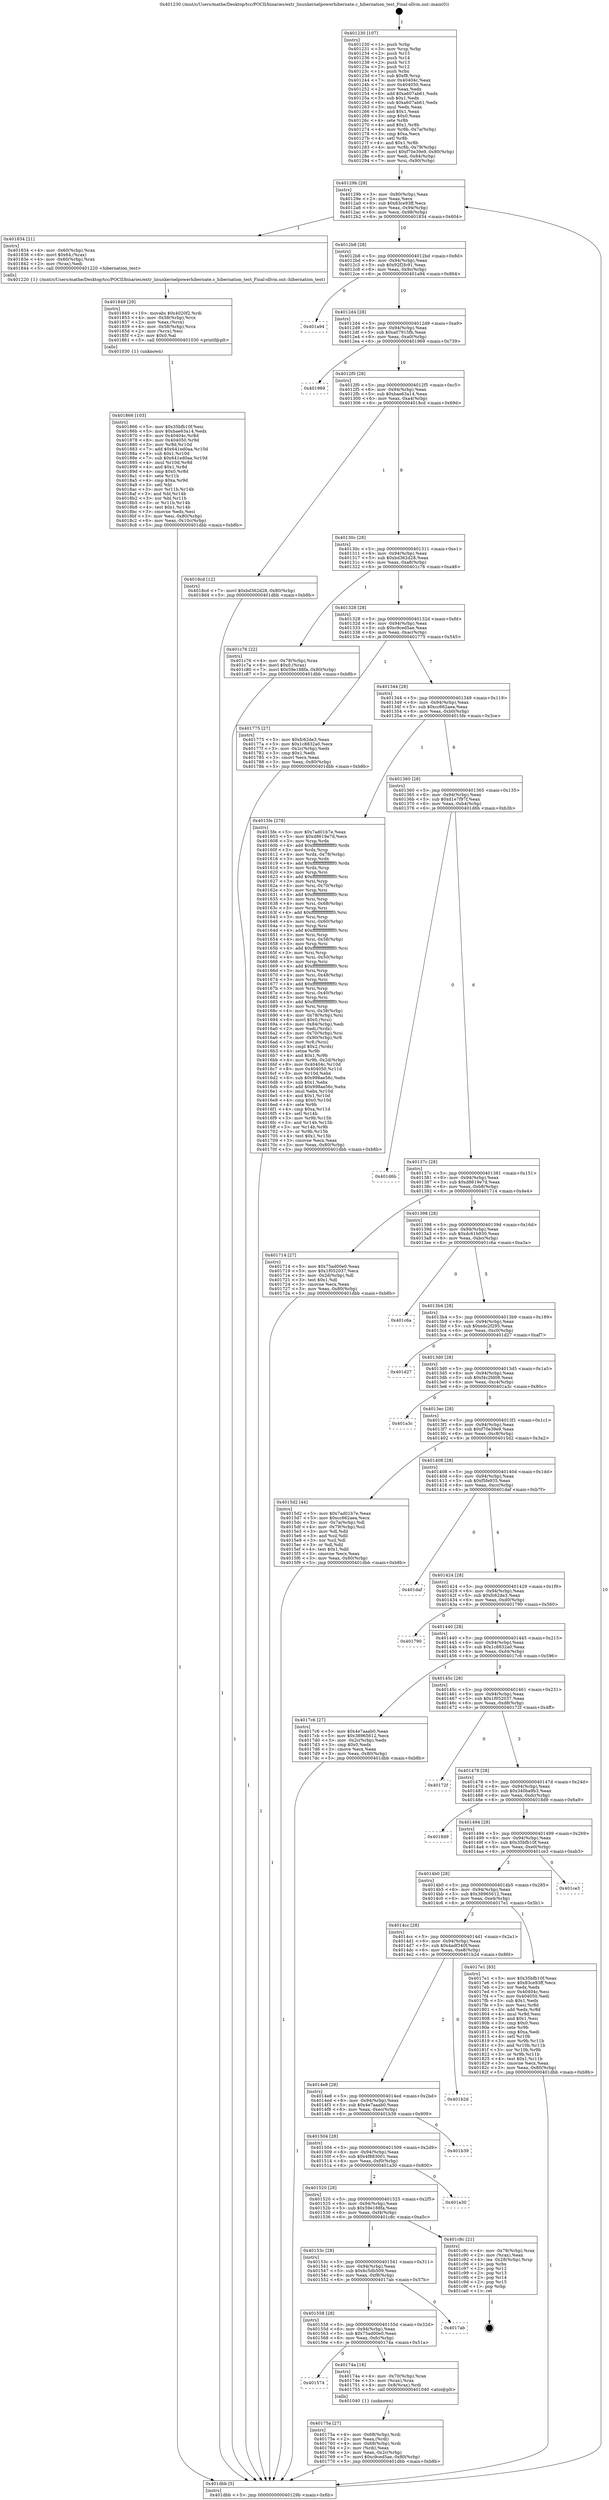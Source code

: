 digraph "0x401230" {
  label = "0x401230 (/mnt/c/Users/mathe/Desktop/tcc/POCII/binaries/extr_linuxkernelpowerhibernate.c_hibernation_test_Final-ollvm.out::main(0))"
  labelloc = "t"
  node[shape=record]

  Entry [label="",width=0.3,height=0.3,shape=circle,fillcolor=black,style=filled]
  "0x40129b" [label="{
     0x40129b [29]\l
     | [instrs]\l
     &nbsp;&nbsp;0x40129b \<+3\>: mov -0x80(%rbp),%eax\l
     &nbsp;&nbsp;0x40129e \<+2\>: mov %eax,%ecx\l
     &nbsp;&nbsp;0x4012a0 \<+6\>: sub $0x83ce93ff,%ecx\l
     &nbsp;&nbsp;0x4012a6 \<+6\>: mov %eax,-0x94(%rbp)\l
     &nbsp;&nbsp;0x4012ac \<+6\>: mov %ecx,-0x98(%rbp)\l
     &nbsp;&nbsp;0x4012b2 \<+6\>: je 0000000000401834 \<main+0x604\>\l
  }"]
  "0x401834" [label="{
     0x401834 [21]\l
     | [instrs]\l
     &nbsp;&nbsp;0x401834 \<+4\>: mov -0x60(%rbp),%rax\l
     &nbsp;&nbsp;0x401838 \<+6\>: movl $0x64,(%rax)\l
     &nbsp;&nbsp;0x40183e \<+4\>: mov -0x60(%rbp),%rax\l
     &nbsp;&nbsp;0x401842 \<+2\>: mov (%rax),%edi\l
     &nbsp;&nbsp;0x401844 \<+5\>: call 0000000000401220 \<hibernation_test\>\l
     | [calls]\l
     &nbsp;&nbsp;0x401220 \{1\} (/mnt/c/Users/mathe/Desktop/tcc/POCII/binaries/extr_linuxkernelpowerhibernate.c_hibernation_test_Final-ollvm.out::hibernation_test)\l
  }"]
  "0x4012b8" [label="{
     0x4012b8 [28]\l
     | [instrs]\l
     &nbsp;&nbsp;0x4012b8 \<+5\>: jmp 00000000004012bd \<main+0x8d\>\l
     &nbsp;&nbsp;0x4012bd \<+6\>: mov -0x94(%rbp),%eax\l
     &nbsp;&nbsp;0x4012c3 \<+5\>: sub $0x92f2fc91,%eax\l
     &nbsp;&nbsp;0x4012c8 \<+6\>: mov %eax,-0x9c(%rbp)\l
     &nbsp;&nbsp;0x4012ce \<+6\>: je 0000000000401a94 \<main+0x864\>\l
  }"]
  Exit [label="",width=0.3,height=0.3,shape=circle,fillcolor=black,style=filled,peripheries=2]
  "0x401a94" [label="{
     0x401a94\l
  }", style=dashed]
  "0x4012d4" [label="{
     0x4012d4 [28]\l
     | [instrs]\l
     &nbsp;&nbsp;0x4012d4 \<+5\>: jmp 00000000004012d9 \<main+0xa9\>\l
     &nbsp;&nbsp;0x4012d9 \<+6\>: mov -0x94(%rbp),%eax\l
     &nbsp;&nbsp;0x4012df \<+5\>: sub $0xa07915fb,%eax\l
     &nbsp;&nbsp;0x4012e4 \<+6\>: mov %eax,-0xa0(%rbp)\l
     &nbsp;&nbsp;0x4012ea \<+6\>: je 0000000000401969 \<main+0x739\>\l
  }"]
  "0x401866" [label="{
     0x401866 [103]\l
     | [instrs]\l
     &nbsp;&nbsp;0x401866 \<+5\>: mov $0x35bfb10f,%esi\l
     &nbsp;&nbsp;0x40186b \<+5\>: mov $0xbae63a14,%edx\l
     &nbsp;&nbsp;0x401870 \<+8\>: mov 0x40404c,%r8d\l
     &nbsp;&nbsp;0x401878 \<+8\>: mov 0x404050,%r9d\l
     &nbsp;&nbsp;0x401880 \<+3\>: mov %r8d,%r10d\l
     &nbsp;&nbsp;0x401883 \<+7\>: add $0x641ed0aa,%r10d\l
     &nbsp;&nbsp;0x40188a \<+4\>: sub $0x1,%r10d\l
     &nbsp;&nbsp;0x40188e \<+7\>: sub $0x641ed0aa,%r10d\l
     &nbsp;&nbsp;0x401895 \<+4\>: imul %r10d,%r8d\l
     &nbsp;&nbsp;0x401899 \<+4\>: and $0x1,%r8d\l
     &nbsp;&nbsp;0x40189d \<+4\>: cmp $0x0,%r8d\l
     &nbsp;&nbsp;0x4018a1 \<+4\>: sete %r11b\l
     &nbsp;&nbsp;0x4018a5 \<+4\>: cmp $0xa,%r9d\l
     &nbsp;&nbsp;0x4018a9 \<+3\>: setl %bl\l
     &nbsp;&nbsp;0x4018ac \<+3\>: mov %r11b,%r14b\l
     &nbsp;&nbsp;0x4018af \<+3\>: and %bl,%r14b\l
     &nbsp;&nbsp;0x4018b2 \<+3\>: xor %bl,%r11b\l
     &nbsp;&nbsp;0x4018b5 \<+3\>: or %r11b,%r14b\l
     &nbsp;&nbsp;0x4018b8 \<+4\>: test $0x1,%r14b\l
     &nbsp;&nbsp;0x4018bc \<+3\>: cmovne %edx,%esi\l
     &nbsp;&nbsp;0x4018bf \<+3\>: mov %esi,-0x80(%rbp)\l
     &nbsp;&nbsp;0x4018c2 \<+6\>: mov %eax,-0x10c(%rbp)\l
     &nbsp;&nbsp;0x4018c8 \<+5\>: jmp 0000000000401dbb \<main+0xb8b\>\l
  }"]
  "0x401969" [label="{
     0x401969\l
  }", style=dashed]
  "0x4012f0" [label="{
     0x4012f0 [28]\l
     | [instrs]\l
     &nbsp;&nbsp;0x4012f0 \<+5\>: jmp 00000000004012f5 \<main+0xc5\>\l
     &nbsp;&nbsp;0x4012f5 \<+6\>: mov -0x94(%rbp),%eax\l
     &nbsp;&nbsp;0x4012fb \<+5\>: sub $0xbae63a14,%eax\l
     &nbsp;&nbsp;0x401300 \<+6\>: mov %eax,-0xa4(%rbp)\l
     &nbsp;&nbsp;0x401306 \<+6\>: je 00000000004018cd \<main+0x69d\>\l
  }"]
  "0x401849" [label="{
     0x401849 [29]\l
     | [instrs]\l
     &nbsp;&nbsp;0x401849 \<+10\>: movabs $0x4020f2,%rdi\l
     &nbsp;&nbsp;0x401853 \<+4\>: mov -0x58(%rbp),%rcx\l
     &nbsp;&nbsp;0x401857 \<+2\>: mov %eax,(%rcx)\l
     &nbsp;&nbsp;0x401859 \<+4\>: mov -0x58(%rbp),%rcx\l
     &nbsp;&nbsp;0x40185d \<+2\>: mov (%rcx),%esi\l
     &nbsp;&nbsp;0x40185f \<+2\>: mov $0x0,%al\l
     &nbsp;&nbsp;0x401861 \<+5\>: call 0000000000401030 \<printf@plt\>\l
     | [calls]\l
     &nbsp;&nbsp;0x401030 \{1\} (unknown)\l
  }"]
  "0x4018cd" [label="{
     0x4018cd [12]\l
     | [instrs]\l
     &nbsp;&nbsp;0x4018cd \<+7\>: movl $0xbd362d28,-0x80(%rbp)\l
     &nbsp;&nbsp;0x4018d4 \<+5\>: jmp 0000000000401dbb \<main+0xb8b\>\l
  }"]
  "0x40130c" [label="{
     0x40130c [28]\l
     | [instrs]\l
     &nbsp;&nbsp;0x40130c \<+5\>: jmp 0000000000401311 \<main+0xe1\>\l
     &nbsp;&nbsp;0x401311 \<+6\>: mov -0x94(%rbp),%eax\l
     &nbsp;&nbsp;0x401317 \<+5\>: sub $0xbd362d28,%eax\l
     &nbsp;&nbsp;0x40131c \<+6\>: mov %eax,-0xa8(%rbp)\l
     &nbsp;&nbsp;0x401322 \<+6\>: je 0000000000401c76 \<main+0xa46\>\l
  }"]
  "0x40175a" [label="{
     0x40175a [27]\l
     | [instrs]\l
     &nbsp;&nbsp;0x40175a \<+4\>: mov -0x68(%rbp),%rdi\l
     &nbsp;&nbsp;0x40175e \<+2\>: mov %eax,(%rdi)\l
     &nbsp;&nbsp;0x401760 \<+4\>: mov -0x68(%rbp),%rdi\l
     &nbsp;&nbsp;0x401764 \<+2\>: mov (%rdi),%eax\l
     &nbsp;&nbsp;0x401766 \<+3\>: mov %eax,-0x2c(%rbp)\l
     &nbsp;&nbsp;0x401769 \<+7\>: movl $0xc9ced5ae,-0x80(%rbp)\l
     &nbsp;&nbsp;0x401770 \<+5\>: jmp 0000000000401dbb \<main+0xb8b\>\l
  }"]
  "0x401c76" [label="{
     0x401c76 [22]\l
     | [instrs]\l
     &nbsp;&nbsp;0x401c76 \<+4\>: mov -0x78(%rbp),%rax\l
     &nbsp;&nbsp;0x401c7a \<+6\>: movl $0x0,(%rax)\l
     &nbsp;&nbsp;0x401c80 \<+7\>: movl $0x59e188fa,-0x80(%rbp)\l
     &nbsp;&nbsp;0x401c87 \<+5\>: jmp 0000000000401dbb \<main+0xb8b\>\l
  }"]
  "0x401328" [label="{
     0x401328 [28]\l
     | [instrs]\l
     &nbsp;&nbsp;0x401328 \<+5\>: jmp 000000000040132d \<main+0xfd\>\l
     &nbsp;&nbsp;0x40132d \<+6\>: mov -0x94(%rbp),%eax\l
     &nbsp;&nbsp;0x401333 \<+5\>: sub $0xc9ced5ae,%eax\l
     &nbsp;&nbsp;0x401338 \<+6\>: mov %eax,-0xac(%rbp)\l
     &nbsp;&nbsp;0x40133e \<+6\>: je 0000000000401775 \<main+0x545\>\l
  }"]
  "0x401574" [label="{
     0x401574\l
  }", style=dashed]
  "0x401775" [label="{
     0x401775 [27]\l
     | [instrs]\l
     &nbsp;&nbsp;0x401775 \<+5\>: mov $0xfc62de3,%eax\l
     &nbsp;&nbsp;0x40177a \<+5\>: mov $0x1c8832a0,%ecx\l
     &nbsp;&nbsp;0x40177f \<+3\>: mov -0x2c(%rbp),%edx\l
     &nbsp;&nbsp;0x401782 \<+3\>: cmp $0x1,%edx\l
     &nbsp;&nbsp;0x401785 \<+3\>: cmovl %ecx,%eax\l
     &nbsp;&nbsp;0x401788 \<+3\>: mov %eax,-0x80(%rbp)\l
     &nbsp;&nbsp;0x40178b \<+5\>: jmp 0000000000401dbb \<main+0xb8b\>\l
  }"]
  "0x401344" [label="{
     0x401344 [28]\l
     | [instrs]\l
     &nbsp;&nbsp;0x401344 \<+5\>: jmp 0000000000401349 \<main+0x119\>\l
     &nbsp;&nbsp;0x401349 \<+6\>: mov -0x94(%rbp),%eax\l
     &nbsp;&nbsp;0x40134f \<+5\>: sub $0xcc662aea,%eax\l
     &nbsp;&nbsp;0x401354 \<+6\>: mov %eax,-0xb0(%rbp)\l
     &nbsp;&nbsp;0x40135a \<+6\>: je 00000000004015fe \<main+0x3ce\>\l
  }"]
  "0x40174a" [label="{
     0x40174a [16]\l
     | [instrs]\l
     &nbsp;&nbsp;0x40174a \<+4\>: mov -0x70(%rbp),%rax\l
     &nbsp;&nbsp;0x40174e \<+3\>: mov (%rax),%rax\l
     &nbsp;&nbsp;0x401751 \<+4\>: mov 0x8(%rax),%rdi\l
     &nbsp;&nbsp;0x401755 \<+5\>: call 0000000000401040 \<atoi@plt\>\l
     | [calls]\l
     &nbsp;&nbsp;0x401040 \{1\} (unknown)\l
  }"]
  "0x4015fe" [label="{
     0x4015fe [278]\l
     | [instrs]\l
     &nbsp;&nbsp;0x4015fe \<+5\>: mov $0x7ad01b7e,%eax\l
     &nbsp;&nbsp;0x401603 \<+5\>: mov $0xd8619e7d,%ecx\l
     &nbsp;&nbsp;0x401608 \<+3\>: mov %rsp,%rdx\l
     &nbsp;&nbsp;0x40160b \<+4\>: add $0xfffffffffffffff0,%rdx\l
     &nbsp;&nbsp;0x40160f \<+3\>: mov %rdx,%rsp\l
     &nbsp;&nbsp;0x401612 \<+4\>: mov %rdx,-0x78(%rbp)\l
     &nbsp;&nbsp;0x401616 \<+3\>: mov %rsp,%rdx\l
     &nbsp;&nbsp;0x401619 \<+4\>: add $0xfffffffffffffff0,%rdx\l
     &nbsp;&nbsp;0x40161d \<+3\>: mov %rdx,%rsp\l
     &nbsp;&nbsp;0x401620 \<+3\>: mov %rsp,%rsi\l
     &nbsp;&nbsp;0x401623 \<+4\>: add $0xfffffffffffffff0,%rsi\l
     &nbsp;&nbsp;0x401627 \<+3\>: mov %rsi,%rsp\l
     &nbsp;&nbsp;0x40162a \<+4\>: mov %rsi,-0x70(%rbp)\l
     &nbsp;&nbsp;0x40162e \<+3\>: mov %rsp,%rsi\l
     &nbsp;&nbsp;0x401631 \<+4\>: add $0xfffffffffffffff0,%rsi\l
     &nbsp;&nbsp;0x401635 \<+3\>: mov %rsi,%rsp\l
     &nbsp;&nbsp;0x401638 \<+4\>: mov %rsi,-0x68(%rbp)\l
     &nbsp;&nbsp;0x40163c \<+3\>: mov %rsp,%rsi\l
     &nbsp;&nbsp;0x40163f \<+4\>: add $0xfffffffffffffff0,%rsi\l
     &nbsp;&nbsp;0x401643 \<+3\>: mov %rsi,%rsp\l
     &nbsp;&nbsp;0x401646 \<+4\>: mov %rsi,-0x60(%rbp)\l
     &nbsp;&nbsp;0x40164a \<+3\>: mov %rsp,%rsi\l
     &nbsp;&nbsp;0x40164d \<+4\>: add $0xfffffffffffffff0,%rsi\l
     &nbsp;&nbsp;0x401651 \<+3\>: mov %rsi,%rsp\l
     &nbsp;&nbsp;0x401654 \<+4\>: mov %rsi,-0x58(%rbp)\l
     &nbsp;&nbsp;0x401658 \<+3\>: mov %rsp,%rsi\l
     &nbsp;&nbsp;0x40165b \<+4\>: add $0xfffffffffffffff0,%rsi\l
     &nbsp;&nbsp;0x40165f \<+3\>: mov %rsi,%rsp\l
     &nbsp;&nbsp;0x401662 \<+4\>: mov %rsi,-0x50(%rbp)\l
     &nbsp;&nbsp;0x401666 \<+3\>: mov %rsp,%rsi\l
     &nbsp;&nbsp;0x401669 \<+4\>: add $0xfffffffffffffff0,%rsi\l
     &nbsp;&nbsp;0x40166d \<+3\>: mov %rsi,%rsp\l
     &nbsp;&nbsp;0x401670 \<+4\>: mov %rsi,-0x48(%rbp)\l
     &nbsp;&nbsp;0x401674 \<+3\>: mov %rsp,%rsi\l
     &nbsp;&nbsp;0x401677 \<+4\>: add $0xfffffffffffffff0,%rsi\l
     &nbsp;&nbsp;0x40167b \<+3\>: mov %rsi,%rsp\l
     &nbsp;&nbsp;0x40167e \<+4\>: mov %rsi,-0x40(%rbp)\l
     &nbsp;&nbsp;0x401682 \<+3\>: mov %rsp,%rsi\l
     &nbsp;&nbsp;0x401685 \<+4\>: add $0xfffffffffffffff0,%rsi\l
     &nbsp;&nbsp;0x401689 \<+3\>: mov %rsi,%rsp\l
     &nbsp;&nbsp;0x40168c \<+4\>: mov %rsi,-0x38(%rbp)\l
     &nbsp;&nbsp;0x401690 \<+4\>: mov -0x78(%rbp),%rsi\l
     &nbsp;&nbsp;0x401694 \<+6\>: movl $0x0,(%rsi)\l
     &nbsp;&nbsp;0x40169a \<+6\>: mov -0x84(%rbp),%edi\l
     &nbsp;&nbsp;0x4016a0 \<+2\>: mov %edi,(%rdx)\l
     &nbsp;&nbsp;0x4016a2 \<+4\>: mov -0x70(%rbp),%rsi\l
     &nbsp;&nbsp;0x4016a6 \<+7\>: mov -0x90(%rbp),%r8\l
     &nbsp;&nbsp;0x4016ad \<+3\>: mov %r8,(%rsi)\l
     &nbsp;&nbsp;0x4016b0 \<+3\>: cmpl $0x2,(%rdx)\l
     &nbsp;&nbsp;0x4016b3 \<+4\>: setne %r9b\l
     &nbsp;&nbsp;0x4016b7 \<+4\>: and $0x1,%r9b\l
     &nbsp;&nbsp;0x4016bb \<+4\>: mov %r9b,-0x2d(%rbp)\l
     &nbsp;&nbsp;0x4016bf \<+8\>: mov 0x40404c,%r10d\l
     &nbsp;&nbsp;0x4016c7 \<+8\>: mov 0x404050,%r11d\l
     &nbsp;&nbsp;0x4016cf \<+3\>: mov %r10d,%ebx\l
     &nbsp;&nbsp;0x4016d2 \<+6\>: sub $0x998ae56c,%ebx\l
     &nbsp;&nbsp;0x4016d8 \<+3\>: sub $0x1,%ebx\l
     &nbsp;&nbsp;0x4016db \<+6\>: add $0x998ae56c,%ebx\l
     &nbsp;&nbsp;0x4016e1 \<+4\>: imul %ebx,%r10d\l
     &nbsp;&nbsp;0x4016e5 \<+4\>: and $0x1,%r10d\l
     &nbsp;&nbsp;0x4016e9 \<+4\>: cmp $0x0,%r10d\l
     &nbsp;&nbsp;0x4016ed \<+4\>: sete %r9b\l
     &nbsp;&nbsp;0x4016f1 \<+4\>: cmp $0xa,%r11d\l
     &nbsp;&nbsp;0x4016f5 \<+4\>: setl %r14b\l
     &nbsp;&nbsp;0x4016f9 \<+3\>: mov %r9b,%r15b\l
     &nbsp;&nbsp;0x4016fc \<+3\>: and %r14b,%r15b\l
     &nbsp;&nbsp;0x4016ff \<+3\>: xor %r14b,%r9b\l
     &nbsp;&nbsp;0x401702 \<+3\>: or %r9b,%r15b\l
     &nbsp;&nbsp;0x401705 \<+4\>: test $0x1,%r15b\l
     &nbsp;&nbsp;0x401709 \<+3\>: cmovne %ecx,%eax\l
     &nbsp;&nbsp;0x40170c \<+3\>: mov %eax,-0x80(%rbp)\l
     &nbsp;&nbsp;0x40170f \<+5\>: jmp 0000000000401dbb \<main+0xb8b\>\l
  }"]
  "0x401360" [label="{
     0x401360 [28]\l
     | [instrs]\l
     &nbsp;&nbsp;0x401360 \<+5\>: jmp 0000000000401365 \<main+0x135\>\l
     &nbsp;&nbsp;0x401365 \<+6\>: mov -0x94(%rbp),%eax\l
     &nbsp;&nbsp;0x40136b \<+5\>: sub $0xd1e7f97f,%eax\l
     &nbsp;&nbsp;0x401370 \<+6\>: mov %eax,-0xb4(%rbp)\l
     &nbsp;&nbsp;0x401376 \<+6\>: je 0000000000401d6b \<main+0xb3b\>\l
  }"]
  "0x401558" [label="{
     0x401558 [28]\l
     | [instrs]\l
     &nbsp;&nbsp;0x401558 \<+5\>: jmp 000000000040155d \<main+0x32d\>\l
     &nbsp;&nbsp;0x40155d \<+6\>: mov -0x94(%rbp),%eax\l
     &nbsp;&nbsp;0x401563 \<+5\>: sub $0x75ad00e0,%eax\l
     &nbsp;&nbsp;0x401568 \<+6\>: mov %eax,-0xfc(%rbp)\l
     &nbsp;&nbsp;0x40156e \<+6\>: je 000000000040174a \<main+0x51a\>\l
  }"]
  "0x401d6b" [label="{
     0x401d6b\l
  }", style=dashed]
  "0x40137c" [label="{
     0x40137c [28]\l
     | [instrs]\l
     &nbsp;&nbsp;0x40137c \<+5\>: jmp 0000000000401381 \<main+0x151\>\l
     &nbsp;&nbsp;0x401381 \<+6\>: mov -0x94(%rbp),%eax\l
     &nbsp;&nbsp;0x401387 \<+5\>: sub $0xd8619e7d,%eax\l
     &nbsp;&nbsp;0x40138c \<+6\>: mov %eax,-0xb8(%rbp)\l
     &nbsp;&nbsp;0x401392 \<+6\>: je 0000000000401714 \<main+0x4e4\>\l
  }"]
  "0x4017ab" [label="{
     0x4017ab\l
  }", style=dashed]
  "0x401714" [label="{
     0x401714 [27]\l
     | [instrs]\l
     &nbsp;&nbsp;0x401714 \<+5\>: mov $0x75ad00e0,%eax\l
     &nbsp;&nbsp;0x401719 \<+5\>: mov $0x1f052037,%ecx\l
     &nbsp;&nbsp;0x40171e \<+3\>: mov -0x2d(%rbp),%dl\l
     &nbsp;&nbsp;0x401721 \<+3\>: test $0x1,%dl\l
     &nbsp;&nbsp;0x401724 \<+3\>: cmovne %ecx,%eax\l
     &nbsp;&nbsp;0x401727 \<+3\>: mov %eax,-0x80(%rbp)\l
     &nbsp;&nbsp;0x40172a \<+5\>: jmp 0000000000401dbb \<main+0xb8b\>\l
  }"]
  "0x401398" [label="{
     0x401398 [28]\l
     | [instrs]\l
     &nbsp;&nbsp;0x401398 \<+5\>: jmp 000000000040139d \<main+0x16d\>\l
     &nbsp;&nbsp;0x40139d \<+6\>: mov -0x94(%rbp),%eax\l
     &nbsp;&nbsp;0x4013a3 \<+5\>: sub $0xdc61b930,%eax\l
     &nbsp;&nbsp;0x4013a8 \<+6\>: mov %eax,-0xbc(%rbp)\l
     &nbsp;&nbsp;0x4013ae \<+6\>: je 0000000000401c6a \<main+0xa3a\>\l
  }"]
  "0x40153c" [label="{
     0x40153c [28]\l
     | [instrs]\l
     &nbsp;&nbsp;0x40153c \<+5\>: jmp 0000000000401541 \<main+0x311\>\l
     &nbsp;&nbsp;0x401541 \<+6\>: mov -0x94(%rbp),%eax\l
     &nbsp;&nbsp;0x401547 \<+5\>: sub $0x6c5db509,%eax\l
     &nbsp;&nbsp;0x40154c \<+6\>: mov %eax,-0xf8(%rbp)\l
     &nbsp;&nbsp;0x401552 \<+6\>: je 00000000004017ab \<main+0x57b\>\l
  }"]
  "0x401c6a" [label="{
     0x401c6a\l
  }", style=dashed]
  "0x4013b4" [label="{
     0x4013b4 [28]\l
     | [instrs]\l
     &nbsp;&nbsp;0x4013b4 \<+5\>: jmp 00000000004013b9 \<main+0x189\>\l
     &nbsp;&nbsp;0x4013b9 \<+6\>: mov -0x94(%rbp),%eax\l
     &nbsp;&nbsp;0x4013bf \<+5\>: sub $0xedc2f295,%eax\l
     &nbsp;&nbsp;0x4013c4 \<+6\>: mov %eax,-0xc0(%rbp)\l
     &nbsp;&nbsp;0x4013ca \<+6\>: je 0000000000401d27 \<main+0xaf7\>\l
  }"]
  "0x401c8c" [label="{
     0x401c8c [21]\l
     | [instrs]\l
     &nbsp;&nbsp;0x401c8c \<+4\>: mov -0x78(%rbp),%rax\l
     &nbsp;&nbsp;0x401c90 \<+2\>: mov (%rax),%eax\l
     &nbsp;&nbsp;0x401c92 \<+4\>: lea -0x28(%rbp),%rsp\l
     &nbsp;&nbsp;0x401c96 \<+1\>: pop %rbx\l
     &nbsp;&nbsp;0x401c97 \<+2\>: pop %r12\l
     &nbsp;&nbsp;0x401c99 \<+2\>: pop %r13\l
     &nbsp;&nbsp;0x401c9b \<+2\>: pop %r14\l
     &nbsp;&nbsp;0x401c9d \<+2\>: pop %r15\l
     &nbsp;&nbsp;0x401c9f \<+1\>: pop %rbp\l
     &nbsp;&nbsp;0x401ca0 \<+1\>: ret\l
  }"]
  "0x401d27" [label="{
     0x401d27\l
  }", style=dashed]
  "0x4013d0" [label="{
     0x4013d0 [28]\l
     | [instrs]\l
     &nbsp;&nbsp;0x4013d0 \<+5\>: jmp 00000000004013d5 \<main+0x1a5\>\l
     &nbsp;&nbsp;0x4013d5 \<+6\>: mov -0x94(%rbp),%eax\l
     &nbsp;&nbsp;0x4013db \<+5\>: sub $0xf4c2fd08,%eax\l
     &nbsp;&nbsp;0x4013e0 \<+6\>: mov %eax,-0xc4(%rbp)\l
     &nbsp;&nbsp;0x4013e6 \<+6\>: je 0000000000401a3c \<main+0x80c\>\l
  }"]
  "0x401520" [label="{
     0x401520 [28]\l
     | [instrs]\l
     &nbsp;&nbsp;0x401520 \<+5\>: jmp 0000000000401525 \<main+0x2f5\>\l
     &nbsp;&nbsp;0x401525 \<+6\>: mov -0x94(%rbp),%eax\l
     &nbsp;&nbsp;0x40152b \<+5\>: sub $0x59e188fa,%eax\l
     &nbsp;&nbsp;0x401530 \<+6\>: mov %eax,-0xf4(%rbp)\l
     &nbsp;&nbsp;0x401536 \<+6\>: je 0000000000401c8c \<main+0xa5c\>\l
  }"]
  "0x401a3c" [label="{
     0x401a3c\l
  }", style=dashed]
  "0x4013ec" [label="{
     0x4013ec [28]\l
     | [instrs]\l
     &nbsp;&nbsp;0x4013ec \<+5\>: jmp 00000000004013f1 \<main+0x1c1\>\l
     &nbsp;&nbsp;0x4013f1 \<+6\>: mov -0x94(%rbp),%eax\l
     &nbsp;&nbsp;0x4013f7 \<+5\>: sub $0xf70e39e9,%eax\l
     &nbsp;&nbsp;0x4013fc \<+6\>: mov %eax,-0xc8(%rbp)\l
     &nbsp;&nbsp;0x401402 \<+6\>: je 00000000004015d2 \<main+0x3a2\>\l
  }"]
  "0x401a30" [label="{
     0x401a30\l
  }", style=dashed]
  "0x4015d2" [label="{
     0x4015d2 [44]\l
     | [instrs]\l
     &nbsp;&nbsp;0x4015d2 \<+5\>: mov $0x7ad01b7e,%eax\l
     &nbsp;&nbsp;0x4015d7 \<+5\>: mov $0xcc662aea,%ecx\l
     &nbsp;&nbsp;0x4015dc \<+3\>: mov -0x7a(%rbp),%dl\l
     &nbsp;&nbsp;0x4015df \<+4\>: mov -0x79(%rbp),%sil\l
     &nbsp;&nbsp;0x4015e3 \<+3\>: mov %dl,%dil\l
     &nbsp;&nbsp;0x4015e6 \<+3\>: and %sil,%dil\l
     &nbsp;&nbsp;0x4015e9 \<+3\>: xor %sil,%dl\l
     &nbsp;&nbsp;0x4015ec \<+3\>: or %dl,%dil\l
     &nbsp;&nbsp;0x4015ef \<+4\>: test $0x1,%dil\l
     &nbsp;&nbsp;0x4015f3 \<+3\>: cmovne %ecx,%eax\l
     &nbsp;&nbsp;0x4015f6 \<+3\>: mov %eax,-0x80(%rbp)\l
     &nbsp;&nbsp;0x4015f9 \<+5\>: jmp 0000000000401dbb \<main+0xb8b\>\l
  }"]
  "0x401408" [label="{
     0x401408 [28]\l
     | [instrs]\l
     &nbsp;&nbsp;0x401408 \<+5\>: jmp 000000000040140d \<main+0x1dd\>\l
     &nbsp;&nbsp;0x40140d \<+6\>: mov -0x94(%rbp),%eax\l
     &nbsp;&nbsp;0x401413 \<+5\>: sub $0xf5fe935,%eax\l
     &nbsp;&nbsp;0x401418 \<+6\>: mov %eax,-0xcc(%rbp)\l
     &nbsp;&nbsp;0x40141e \<+6\>: je 0000000000401daf \<main+0xb7f\>\l
  }"]
  "0x401dbb" [label="{
     0x401dbb [5]\l
     | [instrs]\l
     &nbsp;&nbsp;0x401dbb \<+5\>: jmp 000000000040129b \<main+0x6b\>\l
  }"]
  "0x401230" [label="{
     0x401230 [107]\l
     | [instrs]\l
     &nbsp;&nbsp;0x401230 \<+1\>: push %rbp\l
     &nbsp;&nbsp;0x401231 \<+3\>: mov %rsp,%rbp\l
     &nbsp;&nbsp;0x401234 \<+2\>: push %r15\l
     &nbsp;&nbsp;0x401236 \<+2\>: push %r14\l
     &nbsp;&nbsp;0x401238 \<+2\>: push %r13\l
     &nbsp;&nbsp;0x40123a \<+2\>: push %r12\l
     &nbsp;&nbsp;0x40123c \<+1\>: push %rbx\l
     &nbsp;&nbsp;0x40123d \<+7\>: sub $0xf8,%rsp\l
     &nbsp;&nbsp;0x401244 \<+7\>: mov 0x40404c,%eax\l
     &nbsp;&nbsp;0x40124b \<+7\>: mov 0x404050,%ecx\l
     &nbsp;&nbsp;0x401252 \<+2\>: mov %eax,%edx\l
     &nbsp;&nbsp;0x401254 \<+6\>: add $0xa607ab61,%edx\l
     &nbsp;&nbsp;0x40125a \<+3\>: sub $0x1,%edx\l
     &nbsp;&nbsp;0x40125d \<+6\>: sub $0xa607ab61,%edx\l
     &nbsp;&nbsp;0x401263 \<+3\>: imul %edx,%eax\l
     &nbsp;&nbsp;0x401266 \<+3\>: and $0x1,%eax\l
     &nbsp;&nbsp;0x401269 \<+3\>: cmp $0x0,%eax\l
     &nbsp;&nbsp;0x40126c \<+4\>: sete %r8b\l
     &nbsp;&nbsp;0x401270 \<+4\>: and $0x1,%r8b\l
     &nbsp;&nbsp;0x401274 \<+4\>: mov %r8b,-0x7a(%rbp)\l
     &nbsp;&nbsp;0x401278 \<+3\>: cmp $0xa,%ecx\l
     &nbsp;&nbsp;0x40127b \<+4\>: setl %r8b\l
     &nbsp;&nbsp;0x40127f \<+4\>: and $0x1,%r8b\l
     &nbsp;&nbsp;0x401283 \<+4\>: mov %r8b,-0x79(%rbp)\l
     &nbsp;&nbsp;0x401287 \<+7\>: movl $0xf70e39e9,-0x80(%rbp)\l
     &nbsp;&nbsp;0x40128e \<+6\>: mov %edi,-0x84(%rbp)\l
     &nbsp;&nbsp;0x401294 \<+7\>: mov %rsi,-0x90(%rbp)\l
  }"]
  "0x401504" [label="{
     0x401504 [28]\l
     | [instrs]\l
     &nbsp;&nbsp;0x401504 \<+5\>: jmp 0000000000401509 \<main+0x2d9\>\l
     &nbsp;&nbsp;0x401509 \<+6\>: mov -0x94(%rbp),%eax\l
     &nbsp;&nbsp;0x40150f \<+5\>: sub $0x4f883001,%eax\l
     &nbsp;&nbsp;0x401514 \<+6\>: mov %eax,-0xf0(%rbp)\l
     &nbsp;&nbsp;0x40151a \<+6\>: je 0000000000401a30 \<main+0x800\>\l
  }"]
  "0x401b39" [label="{
     0x401b39\l
  }", style=dashed]
  "0x401daf" [label="{
     0x401daf\l
  }", style=dashed]
  "0x401424" [label="{
     0x401424 [28]\l
     | [instrs]\l
     &nbsp;&nbsp;0x401424 \<+5\>: jmp 0000000000401429 \<main+0x1f9\>\l
     &nbsp;&nbsp;0x401429 \<+6\>: mov -0x94(%rbp),%eax\l
     &nbsp;&nbsp;0x40142f \<+5\>: sub $0xfc62de3,%eax\l
     &nbsp;&nbsp;0x401434 \<+6\>: mov %eax,-0xd0(%rbp)\l
     &nbsp;&nbsp;0x40143a \<+6\>: je 0000000000401790 \<main+0x560\>\l
  }"]
  "0x4014e8" [label="{
     0x4014e8 [28]\l
     | [instrs]\l
     &nbsp;&nbsp;0x4014e8 \<+5\>: jmp 00000000004014ed \<main+0x2bd\>\l
     &nbsp;&nbsp;0x4014ed \<+6\>: mov -0x94(%rbp),%eax\l
     &nbsp;&nbsp;0x4014f3 \<+5\>: sub $0x4e7aaab0,%eax\l
     &nbsp;&nbsp;0x4014f8 \<+6\>: mov %eax,-0xec(%rbp)\l
     &nbsp;&nbsp;0x4014fe \<+6\>: je 0000000000401b39 \<main+0x909\>\l
  }"]
  "0x401790" [label="{
     0x401790\l
  }", style=dashed]
  "0x401440" [label="{
     0x401440 [28]\l
     | [instrs]\l
     &nbsp;&nbsp;0x401440 \<+5\>: jmp 0000000000401445 \<main+0x215\>\l
     &nbsp;&nbsp;0x401445 \<+6\>: mov -0x94(%rbp),%eax\l
     &nbsp;&nbsp;0x40144b \<+5\>: sub $0x1c8832a0,%eax\l
     &nbsp;&nbsp;0x401450 \<+6\>: mov %eax,-0xd4(%rbp)\l
     &nbsp;&nbsp;0x401456 \<+6\>: je 00000000004017c6 \<main+0x596\>\l
  }"]
  "0x401b2d" [label="{
     0x401b2d\l
  }", style=dashed]
  "0x4017c6" [label="{
     0x4017c6 [27]\l
     | [instrs]\l
     &nbsp;&nbsp;0x4017c6 \<+5\>: mov $0x4e7aaab0,%eax\l
     &nbsp;&nbsp;0x4017cb \<+5\>: mov $0x38965612,%ecx\l
     &nbsp;&nbsp;0x4017d0 \<+3\>: mov -0x2c(%rbp),%edx\l
     &nbsp;&nbsp;0x4017d3 \<+3\>: cmp $0x0,%edx\l
     &nbsp;&nbsp;0x4017d6 \<+3\>: cmove %ecx,%eax\l
     &nbsp;&nbsp;0x4017d9 \<+3\>: mov %eax,-0x80(%rbp)\l
     &nbsp;&nbsp;0x4017dc \<+5\>: jmp 0000000000401dbb \<main+0xb8b\>\l
  }"]
  "0x40145c" [label="{
     0x40145c [28]\l
     | [instrs]\l
     &nbsp;&nbsp;0x40145c \<+5\>: jmp 0000000000401461 \<main+0x231\>\l
     &nbsp;&nbsp;0x401461 \<+6\>: mov -0x94(%rbp),%eax\l
     &nbsp;&nbsp;0x401467 \<+5\>: sub $0x1f052037,%eax\l
     &nbsp;&nbsp;0x40146c \<+6\>: mov %eax,-0xd8(%rbp)\l
     &nbsp;&nbsp;0x401472 \<+6\>: je 000000000040172f \<main+0x4ff\>\l
  }"]
  "0x4014cc" [label="{
     0x4014cc [28]\l
     | [instrs]\l
     &nbsp;&nbsp;0x4014cc \<+5\>: jmp 00000000004014d1 \<main+0x2a1\>\l
     &nbsp;&nbsp;0x4014d1 \<+6\>: mov -0x94(%rbp),%eax\l
     &nbsp;&nbsp;0x4014d7 \<+5\>: sub $0x4adf340f,%eax\l
     &nbsp;&nbsp;0x4014dc \<+6\>: mov %eax,-0xe8(%rbp)\l
     &nbsp;&nbsp;0x4014e2 \<+6\>: je 0000000000401b2d \<main+0x8fd\>\l
  }"]
  "0x40172f" [label="{
     0x40172f\l
  }", style=dashed]
  "0x401478" [label="{
     0x401478 [28]\l
     | [instrs]\l
     &nbsp;&nbsp;0x401478 \<+5\>: jmp 000000000040147d \<main+0x24d\>\l
     &nbsp;&nbsp;0x40147d \<+6\>: mov -0x94(%rbp),%eax\l
     &nbsp;&nbsp;0x401483 \<+5\>: sub $0x340ba9b3,%eax\l
     &nbsp;&nbsp;0x401488 \<+6\>: mov %eax,-0xdc(%rbp)\l
     &nbsp;&nbsp;0x40148e \<+6\>: je 00000000004018d9 \<main+0x6a9\>\l
  }"]
  "0x4017e1" [label="{
     0x4017e1 [83]\l
     | [instrs]\l
     &nbsp;&nbsp;0x4017e1 \<+5\>: mov $0x35bfb10f,%eax\l
     &nbsp;&nbsp;0x4017e6 \<+5\>: mov $0x83ce93ff,%ecx\l
     &nbsp;&nbsp;0x4017eb \<+2\>: xor %edx,%edx\l
     &nbsp;&nbsp;0x4017ed \<+7\>: mov 0x40404c,%esi\l
     &nbsp;&nbsp;0x4017f4 \<+7\>: mov 0x404050,%edi\l
     &nbsp;&nbsp;0x4017fb \<+3\>: sub $0x1,%edx\l
     &nbsp;&nbsp;0x4017fe \<+3\>: mov %esi,%r8d\l
     &nbsp;&nbsp;0x401801 \<+3\>: add %edx,%r8d\l
     &nbsp;&nbsp;0x401804 \<+4\>: imul %r8d,%esi\l
     &nbsp;&nbsp;0x401808 \<+3\>: and $0x1,%esi\l
     &nbsp;&nbsp;0x40180b \<+3\>: cmp $0x0,%esi\l
     &nbsp;&nbsp;0x40180e \<+4\>: sete %r9b\l
     &nbsp;&nbsp;0x401812 \<+3\>: cmp $0xa,%edi\l
     &nbsp;&nbsp;0x401815 \<+4\>: setl %r10b\l
     &nbsp;&nbsp;0x401819 \<+3\>: mov %r9b,%r11b\l
     &nbsp;&nbsp;0x40181c \<+3\>: and %r10b,%r11b\l
     &nbsp;&nbsp;0x40181f \<+3\>: xor %r10b,%r9b\l
     &nbsp;&nbsp;0x401822 \<+3\>: or %r9b,%r11b\l
     &nbsp;&nbsp;0x401825 \<+4\>: test $0x1,%r11b\l
     &nbsp;&nbsp;0x401829 \<+3\>: cmovne %ecx,%eax\l
     &nbsp;&nbsp;0x40182c \<+3\>: mov %eax,-0x80(%rbp)\l
     &nbsp;&nbsp;0x40182f \<+5\>: jmp 0000000000401dbb \<main+0xb8b\>\l
  }"]
  "0x4018d9" [label="{
     0x4018d9\l
  }", style=dashed]
  "0x401494" [label="{
     0x401494 [28]\l
     | [instrs]\l
     &nbsp;&nbsp;0x401494 \<+5\>: jmp 0000000000401499 \<main+0x269\>\l
     &nbsp;&nbsp;0x401499 \<+6\>: mov -0x94(%rbp),%eax\l
     &nbsp;&nbsp;0x40149f \<+5\>: sub $0x35bfb10f,%eax\l
     &nbsp;&nbsp;0x4014a4 \<+6\>: mov %eax,-0xe0(%rbp)\l
     &nbsp;&nbsp;0x4014aa \<+6\>: je 0000000000401ce3 \<main+0xab3\>\l
  }"]
  "0x4014b0" [label="{
     0x4014b0 [28]\l
     | [instrs]\l
     &nbsp;&nbsp;0x4014b0 \<+5\>: jmp 00000000004014b5 \<main+0x285\>\l
     &nbsp;&nbsp;0x4014b5 \<+6\>: mov -0x94(%rbp),%eax\l
     &nbsp;&nbsp;0x4014bb \<+5\>: sub $0x38965612,%eax\l
     &nbsp;&nbsp;0x4014c0 \<+6\>: mov %eax,-0xe4(%rbp)\l
     &nbsp;&nbsp;0x4014c6 \<+6\>: je 00000000004017e1 \<main+0x5b1\>\l
  }"]
  "0x401ce3" [label="{
     0x401ce3\l
  }", style=dashed]
  Entry -> "0x401230" [label=" 1"]
  "0x40129b" -> "0x401834" [label=" 1"]
  "0x40129b" -> "0x4012b8" [label=" 10"]
  "0x401c8c" -> Exit [label=" 1"]
  "0x4012b8" -> "0x401a94" [label=" 0"]
  "0x4012b8" -> "0x4012d4" [label=" 10"]
  "0x401c76" -> "0x401dbb" [label=" 1"]
  "0x4012d4" -> "0x401969" [label=" 0"]
  "0x4012d4" -> "0x4012f0" [label=" 10"]
  "0x4018cd" -> "0x401dbb" [label=" 1"]
  "0x4012f0" -> "0x4018cd" [label=" 1"]
  "0x4012f0" -> "0x40130c" [label=" 9"]
  "0x401866" -> "0x401dbb" [label=" 1"]
  "0x40130c" -> "0x401c76" [label=" 1"]
  "0x40130c" -> "0x401328" [label=" 8"]
  "0x401849" -> "0x401866" [label=" 1"]
  "0x401328" -> "0x401775" [label=" 1"]
  "0x401328" -> "0x401344" [label=" 7"]
  "0x401834" -> "0x401849" [label=" 1"]
  "0x401344" -> "0x4015fe" [label=" 1"]
  "0x401344" -> "0x401360" [label=" 6"]
  "0x4017e1" -> "0x401dbb" [label=" 1"]
  "0x401360" -> "0x401d6b" [label=" 0"]
  "0x401360" -> "0x40137c" [label=" 6"]
  "0x401775" -> "0x401dbb" [label=" 1"]
  "0x40137c" -> "0x401714" [label=" 1"]
  "0x40137c" -> "0x401398" [label=" 5"]
  "0x40175a" -> "0x401dbb" [label=" 1"]
  "0x401398" -> "0x401c6a" [label=" 0"]
  "0x401398" -> "0x4013b4" [label=" 5"]
  "0x401558" -> "0x401574" [label=" 0"]
  "0x4013b4" -> "0x401d27" [label=" 0"]
  "0x4013b4" -> "0x4013d0" [label=" 5"]
  "0x401558" -> "0x40174a" [label=" 1"]
  "0x4013d0" -> "0x401a3c" [label=" 0"]
  "0x4013d0" -> "0x4013ec" [label=" 5"]
  "0x40153c" -> "0x401558" [label=" 1"]
  "0x4013ec" -> "0x4015d2" [label=" 1"]
  "0x4013ec" -> "0x401408" [label=" 4"]
  "0x4015d2" -> "0x401dbb" [label=" 1"]
  "0x401230" -> "0x40129b" [label=" 1"]
  "0x401dbb" -> "0x40129b" [label=" 10"]
  "0x40153c" -> "0x4017ab" [label=" 0"]
  "0x4015fe" -> "0x401dbb" [label=" 1"]
  "0x401714" -> "0x401dbb" [label=" 1"]
  "0x401520" -> "0x40153c" [label=" 1"]
  "0x401408" -> "0x401daf" [label=" 0"]
  "0x401408" -> "0x401424" [label=" 4"]
  "0x401520" -> "0x401c8c" [label=" 1"]
  "0x401424" -> "0x401790" [label=" 0"]
  "0x401424" -> "0x401440" [label=" 4"]
  "0x401504" -> "0x401520" [label=" 2"]
  "0x401440" -> "0x4017c6" [label=" 1"]
  "0x401440" -> "0x40145c" [label=" 3"]
  "0x401504" -> "0x401a30" [label=" 0"]
  "0x40145c" -> "0x40172f" [label=" 0"]
  "0x40145c" -> "0x401478" [label=" 3"]
  "0x4014e8" -> "0x401504" [label=" 2"]
  "0x401478" -> "0x4018d9" [label=" 0"]
  "0x401478" -> "0x401494" [label=" 3"]
  "0x4014e8" -> "0x401b39" [label=" 0"]
  "0x401494" -> "0x401ce3" [label=" 0"]
  "0x401494" -> "0x4014b0" [label=" 3"]
  "0x4017c6" -> "0x401dbb" [label=" 1"]
  "0x4014b0" -> "0x4017e1" [label=" 1"]
  "0x4014b0" -> "0x4014cc" [label=" 2"]
  "0x40174a" -> "0x40175a" [label=" 1"]
  "0x4014cc" -> "0x401b2d" [label=" 0"]
  "0x4014cc" -> "0x4014e8" [label=" 2"]
}
